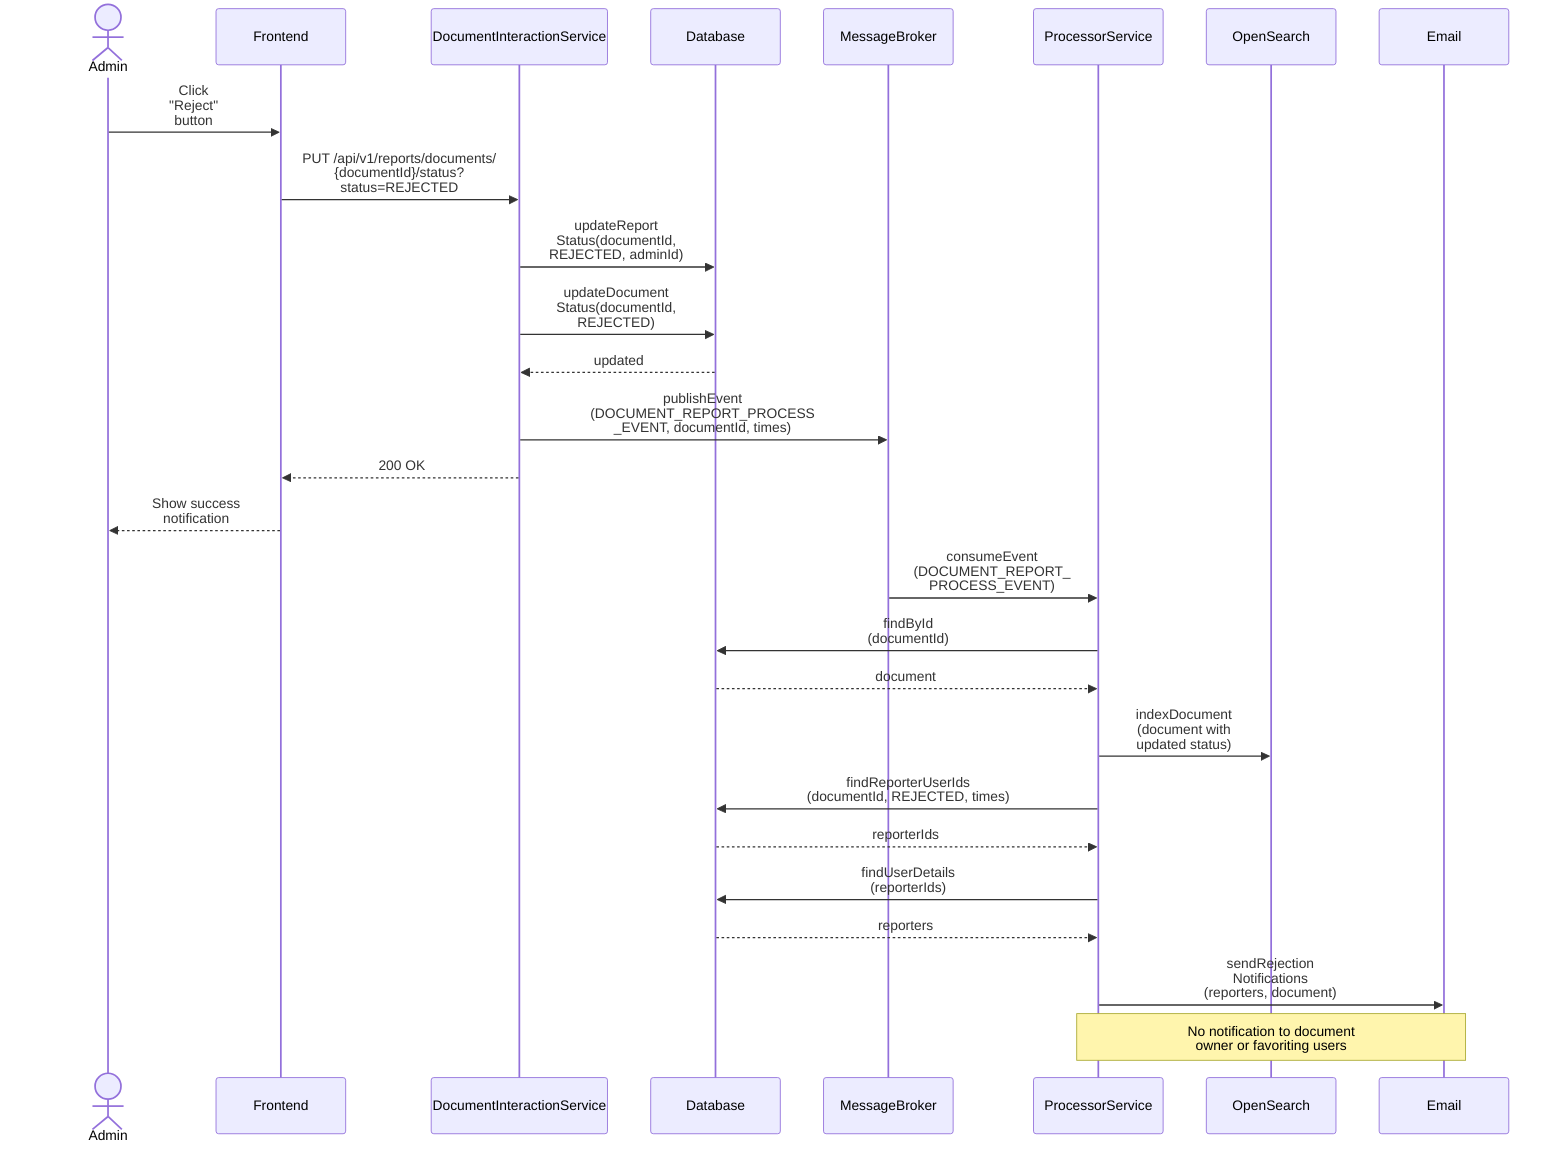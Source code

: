 sequenceDiagram
    actor Admin
    participant Frontend
    participant DIS as DocumentInteractionService
    participant DB as Database
    participant MB as MessageBroker
    participant PS as ProcessorService
    participant OS as OpenSearch
    participant Email

%% Admin rejects a document report
    Admin->>Frontend: Click <br> "Reject" <br> button
    Frontend->>DIS: PUT /api/v1/reports/documents/<br>{documentId}/status?<br>status=REJECTED

    DIS->>DB: updateReport<br>Status(documentId, <br>REJECTED, adminId)
    DIS->>DB: updateDocument<br>Status(documentId,<br> REJECTED)
    DB-->>DIS: updated

    DIS->>MB: publishEvent<br>(DOCUMENT_REPORT_PROCESS<br>_EVENT, documentId, times)
    DIS-->>Frontend: 200 OK
    Frontend-->>Admin: Show success <br> notification

%% Processor service handles event
    MB->>PS: consumeEvent<br>(DOCUMENT_REPORT_<br>PROCESS_EVENT)
    PS->>DB: findById<br>(documentId)
    DB-->>PS: document
    PS->>OS: indexDocument<br>(document with<br> updated status)

%% Email notifications - only to reporters
    PS->>DB: findReporterUserIds<br>(documentId, REJECTED, times)
    DB-->>PS: reporterIds
    PS->>DB: findUserDetails<br>(reporterIds)
    DB-->>PS: reporters

    PS->>Email: sendRejection<br>Notifications<br>(reporters, document)

    Note over PS,Email: No notification to document<br>owner or favoriting users